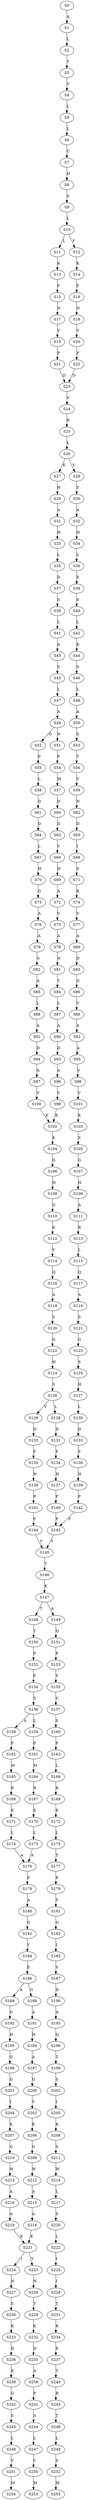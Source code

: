strict digraph  {
	S0 -> S1 [ label = A ];
	S1 -> S2 [ label = L ];
	S2 -> S3 [ label = T ];
	S3 -> S4 [ label = V ];
	S4 -> S5 [ label = L ];
	S5 -> S6 [ label = L ];
	S6 -> S7 [ label = C ];
	S7 -> S8 [ label = H ];
	S8 -> S9 [ label = S ];
	S9 -> S10 [ label = L ];
	S10 -> S11 [ label = L ];
	S10 -> S12 [ label = F ];
	S11 -> S13 [ label = K ];
	S12 -> S14 [ label = K ];
	S13 -> S15 [ label = F ];
	S14 -> S16 [ label = F ];
	S15 -> S17 [ label = N ];
	S16 -> S18 [ label = N ];
	S17 -> S19 [ label = V ];
	S18 -> S20 [ label = V ];
	S19 -> S21 [ label = P ];
	S20 -> S22 [ label = P ];
	S21 -> S23 [ label = D ];
	S22 -> S23 [ label = D ];
	S23 -> S24 [ label = V ];
	S24 -> S25 [ label = R ];
	S25 -> S26 [ label = L ];
	S26 -> S27 [ label = K ];
	S26 -> S28 [ label = V ];
	S27 -> S29 [ label = H ];
	S28 -> S30 [ label = Y ];
	S29 -> S31 [ label = A ];
	S30 -> S32 [ label = A ];
	S31 -> S33 [ label = H ];
	S32 -> S34 [ label = H ];
	S33 -> S35 [ label = L ];
	S34 -> S36 [ label = L ];
	S35 -> S37 [ label = D ];
	S36 -> S38 [ label = E ];
	S37 -> S39 [ label = S ];
	S38 -> S40 [ label = S ];
	S39 -> S41 [ label = L ];
	S40 -> S42 [ label = L ];
	S41 -> S43 [ label = A ];
	S42 -> S44 [ label = K ];
	S43 -> S45 [ label = S ];
	S44 -> S46 [ label = S ];
	S45 -> S47 [ label = L ];
	S46 -> S48 [ label = L ];
	S47 -> S49 [ label = A ];
	S48 -> S50 [ label = A ];
	S49 -> S51 [ label = N ];
	S49 -> S52 [ label = G ];
	S50 -> S53 [ label = S ];
	S51 -> S54 [ label = P ];
	S52 -> S55 [ label = P ];
	S53 -> S56 [ label = T ];
	S54 -> S57 [ label = M ];
	S55 -> S58 [ label = L ];
	S56 -> S59 [ label = V ];
	S57 -> S60 [ label = D ];
	S58 -> S61 [ label = D ];
	S59 -> S62 [ label = N ];
	S60 -> S63 [ label = D ];
	S61 -> S64 [ label = D ];
	S62 -> S65 [ label = D ];
	S63 -> S66 [ label = V ];
	S64 -> S67 [ label = L ];
	S65 -> S68 [ label = I ];
	S66 -> S69 [ label = H ];
	S67 -> S70 [ label = H ];
	S68 -> S71 [ label = S ];
	S69 -> S72 [ label = A ];
	S70 -> S73 [ label = G ];
	S71 -> S74 [ label = K ];
	S72 -> S75 [ label = V ];
	S73 -> S76 [ label = A ];
	S74 -> S77 [ label = V ];
	S75 -> S78 [ label = A ];
	S76 -> S79 [ label = A ];
	S77 -> S80 [ label = A ];
	S78 -> S81 [ label = N ];
	S79 -> S82 [ label = S ];
	S80 -> S83 [ label = D ];
	S81 -> S84 [ label = T ];
	S82 -> S85 [ label = A ];
	S83 -> S86 [ label = G ];
	S84 -> S87 [ label = L ];
	S85 -> S88 [ label = L ];
	S86 -> S89 [ label = V ];
	S87 -> S90 [ label = A ];
	S88 -> S91 [ label = A ];
	S89 -> S92 [ label = A ];
	S90 -> S93 [ label = D ];
	S91 -> S94 [ label = D ];
	S92 -> S95 [ label = A ];
	S93 -> S96 [ label = A ];
	S94 -> S97 [ label = A ];
	S95 -> S98 [ label = V ];
	S96 -> S99 [ label = V ];
	S97 -> S100 [ label = V ];
	S98 -> S101 [ label = V ];
	S99 -> S102 [ label = K ];
	S100 -> S102 [ label = K ];
	S101 -> S103 [ label = K ];
	S102 -> S104 [ label = K ];
	S103 -> S105 [ label = S ];
	S104 -> S106 [ label = G ];
	S105 -> S107 [ label = G ];
	S106 -> S108 [ label = H ];
	S107 -> S109 [ label = H ];
	S108 -> S110 [ label = G ];
	S109 -> S111 [ label = A ];
	S110 -> S112 [ label = K ];
	S111 -> S113 [ label = R ];
	S112 -> S114 [ label = V ];
	S113 -> S115 [ label = L ];
	S114 -> S116 [ label = Q ];
	S115 -> S117 [ label = Q ];
	S116 -> S118 [ label = A ];
	S117 -> S119 [ label = A ];
	S118 -> S120 [ label = S ];
	S119 -> S121 [ label = S ];
	S120 -> S122 [ label = G ];
	S121 -> S123 [ label = G ];
	S122 -> S124 [ label = H ];
	S123 -> S125 [ label = S ];
	S124 -> S126 [ label = S ];
	S125 -> S127 [ label = H ];
	S126 -> S128 [ label = L ];
	S126 -> S129 [ label = V ];
	S127 -> S130 [ label = L ];
	S128 -> S131 [ label = D ];
	S129 -> S132 [ label = D ];
	S130 -> S133 [ label = D ];
	S131 -> S134 [ label = F ];
	S132 -> S135 [ label = F ];
	S133 -> S136 [ label = F ];
	S134 -> S137 [ label = H ];
	S135 -> S138 [ label = H ];
	S136 -> S139 [ label = H ];
	S137 -> S140 [ label = P ];
	S138 -> S141 [ label = P ];
	S139 -> S142 [ label = P ];
	S140 -> S143 [ label = F ];
	S141 -> S144 [ label = F ];
	S142 -> S143 [ label = F ];
	S143 -> S145 [ label = Y ];
	S144 -> S145 [ label = Y ];
	S145 -> S146 [ label = T ];
	S146 -> S147 [ label = K ];
	S147 -> S148 [ label = T ];
	S147 -> S149 [ label = A ];
	S148 -> S150 [ label = T ];
	S149 -> S151 [ label = Q ];
	S150 -> S152 [ label = P ];
	S151 -> S153 [ label = P ];
	S152 -> S154 [ label = F ];
	S153 -> S155 [ label = Y ];
	S154 -> S156 [ label = S ];
	S155 -> S157 [ label = C ];
	S156 -> S158 [ label = L ];
	S156 -> S159 [ label = A ];
	S157 -> S160 [ label = S ];
	S158 -> S161 [ label = F ];
	S159 -> S162 [ label = F ];
	S160 -> S163 [ label = F ];
	S161 -> S164 [ label = M ];
	S162 -> S165 [ label = M ];
	S163 -> S166 [ label = L ];
	S164 -> S167 [ label = R ];
	S165 -> S168 [ label = R ];
	S166 -> S169 [ label = R ];
	S167 -> S170 [ label = E ];
	S168 -> S171 [ label = E ];
	S169 -> S172 [ label = E ];
	S170 -> S173 [ label = L ];
	S171 -> S174 [ label = L ];
	S172 -> S175 [ label = L ];
	S173 -> S176 [ label = A ];
	S174 -> S176 [ label = A ];
	S175 -> S177 [ label = T ];
	S176 -> S178 [ label = E ];
	S177 -> S179 [ label = E ];
	S178 -> S180 [ label = A ];
	S179 -> S181 [ label = T ];
	S180 -> S182 [ label = G ];
	S181 -> S183 [ label = G ];
	S182 -> S184 [ label = Y ];
	S183 -> S185 [ label = I ];
	S184 -> S186 [ label = E ];
	S185 -> S187 [ label = V ];
	S186 -> S188 [ label = G ];
	S186 -> S189 [ label = A ];
	S187 -> S190 [ label = D ];
	S188 -> S191 [ label = A ];
	S189 -> S192 [ label = G ];
	S190 -> S193 [ label = A ];
	S191 -> S194 [ label = H ];
	S192 -> S195 [ label = H ];
	S193 -> S196 [ label = Q ];
	S194 -> S197 [ label = A ];
	S195 -> S198 [ label = G ];
	S196 -> S199 [ label = T ];
	S197 -> S200 [ label = G ];
	S198 -> S201 [ label = G ];
	S199 -> S202 [ label = S ];
	S200 -> S203 [ label = V ];
	S201 -> S204 [ label = I ];
	S202 -> S205 [ label = I ];
	S203 -> S206 [ label = K ];
	S204 -> S207 [ label = K ];
	S205 -> S208 [ label = K ];
	S206 -> S209 [ label = G ];
	S207 -> S210 [ label = G ];
	S208 -> S211 [ label = S ];
	S209 -> S212 [ label = W ];
	S210 -> S213 [ label = W ];
	S211 -> S214 [ label = W ];
	S212 -> S215 [ label = A ];
	S213 -> S216 [ label = A ];
	S214 -> S217 [ label = L ];
	S215 -> S218 [ label = A ];
	S216 -> S219 [ label = A ];
	S217 -> S220 [ label = S ];
	S218 -> S221 [ label = K ];
	S219 -> S221 [ label = K ];
	S220 -> S222 [ label = L ];
	S221 -> S223 [ label = V ];
	S221 -> S224 [ label = I ];
	S222 -> S225 [ label = I ];
	S223 -> S226 [ label = N ];
	S224 -> S227 [ label = N ];
	S225 -> S228 [ label = I ];
	S226 -> S229 [ label = T ];
	S227 -> S230 [ label = S ];
	S228 -> S231 [ label = T ];
	S229 -> S232 [ label = K ];
	S230 -> S233 [ label = K ];
	S231 -> S234 [ label = R ];
	S232 -> S235 [ label = D ];
	S233 -> S236 [ label = D ];
	S234 -> S237 [ label = E ];
	S235 -> S238 [ label = A ];
	S236 -> S239 [ label = E ];
	S237 -> S240 [ label = T ];
	S238 -> S241 [ label = P ];
	S239 -> S242 [ label = G ];
	S240 -> S243 [ label = R ];
	S241 -> S244 [ label = S ];
	S242 -> S245 [ label = S ];
	S243 -> S246 [ label = T ];
	S244 -> S247 [ label = L ];
	S245 -> S248 [ label = L ];
	S246 -> S249 [ label = L ];
	S247 -> S250 [ label = V ];
	S248 -> S251 [ label = V ];
	S249 -> S252 [ label = S ];
	S250 -> S253 [ label = M ];
	S251 -> S254 [ label = M ];
	S252 -> S255 [ label = M ];
}
